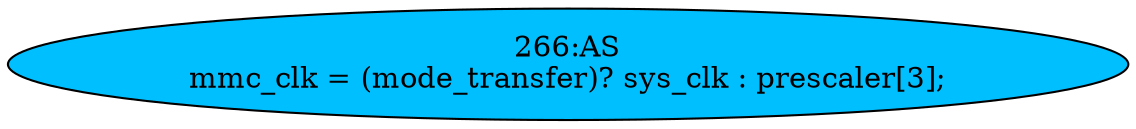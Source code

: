 strict digraph "" {
	node [label="\N"];
	"266:AS"	 [ast="<pyverilog.vparser.ast.Assign object at 0x7f1167c3cd90>",
		def_var="['mmc_clk']",
		fillcolor=deepskyblue,
		label="266:AS
mmc_clk = (mode_transfer)? sys_clk : prescaler[3];",
		statements="[]",
		style=filled,
		typ=Assign,
		use_var="['mode_transfer', 'sys_clk', 'prescaler']"];
}
